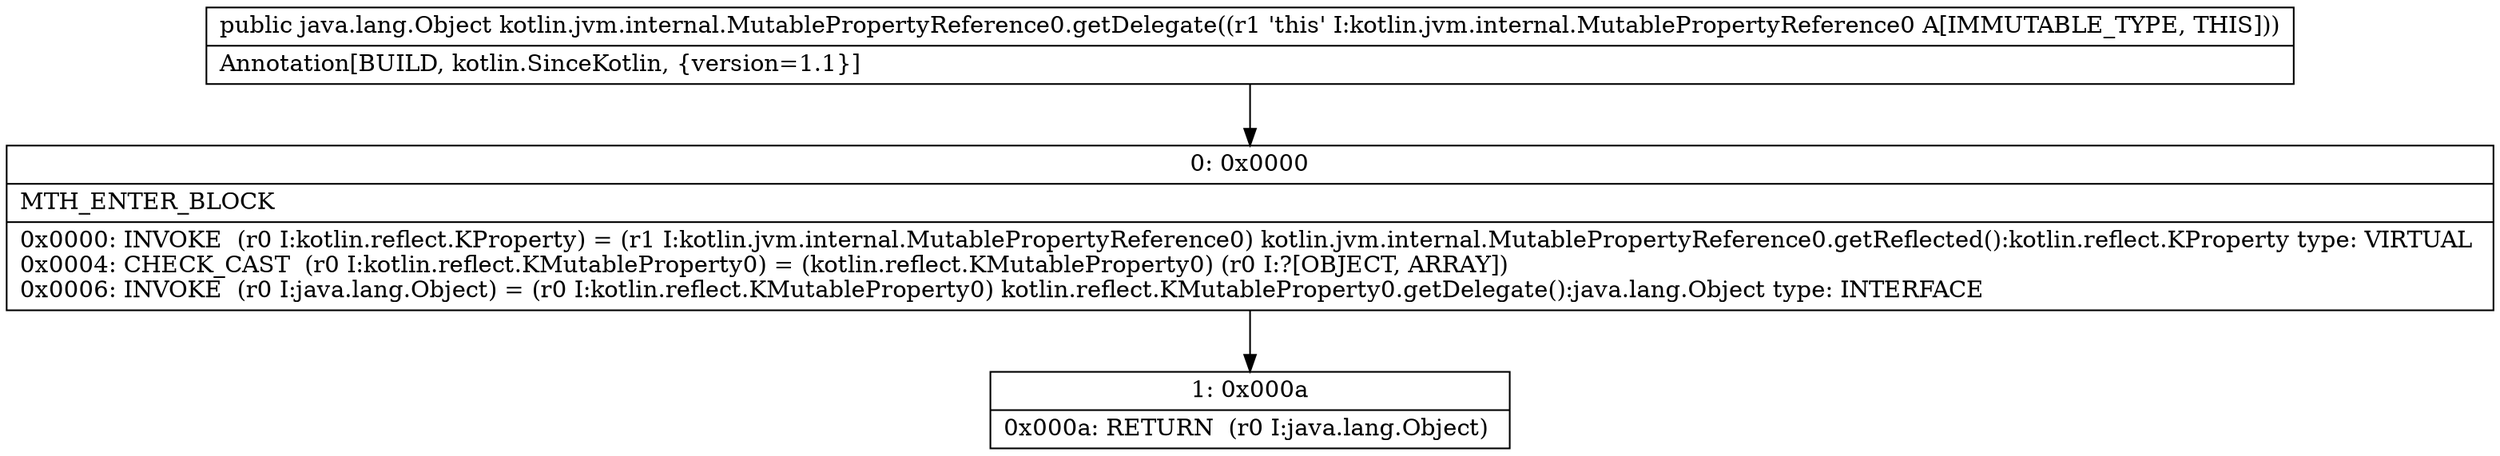 digraph "CFG forkotlin.jvm.internal.MutablePropertyReference0.getDelegate()Ljava\/lang\/Object;" {
Node_0 [shape=record,label="{0\:\ 0x0000|MTH_ENTER_BLOCK\l|0x0000: INVOKE  (r0 I:kotlin.reflect.KProperty) = (r1 I:kotlin.jvm.internal.MutablePropertyReference0) kotlin.jvm.internal.MutablePropertyReference0.getReflected():kotlin.reflect.KProperty type: VIRTUAL \l0x0004: CHECK_CAST  (r0 I:kotlin.reflect.KMutableProperty0) = (kotlin.reflect.KMutableProperty0) (r0 I:?[OBJECT, ARRAY]) \l0x0006: INVOKE  (r0 I:java.lang.Object) = (r0 I:kotlin.reflect.KMutableProperty0) kotlin.reflect.KMutableProperty0.getDelegate():java.lang.Object type: INTERFACE \l}"];
Node_1 [shape=record,label="{1\:\ 0x000a|0x000a: RETURN  (r0 I:java.lang.Object) \l}"];
MethodNode[shape=record,label="{public java.lang.Object kotlin.jvm.internal.MutablePropertyReference0.getDelegate((r1 'this' I:kotlin.jvm.internal.MutablePropertyReference0 A[IMMUTABLE_TYPE, THIS]))  | Annotation[BUILD, kotlin.SinceKotlin, \{version=1.1\}]\l}"];
MethodNode -> Node_0;
Node_0 -> Node_1;
}

